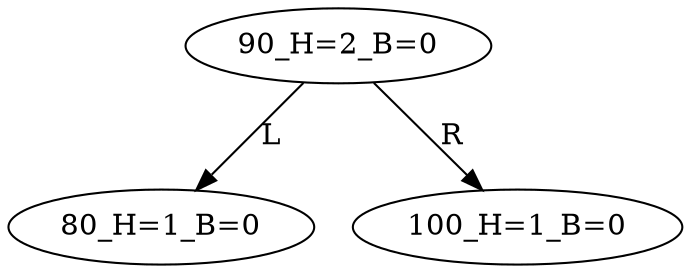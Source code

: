 digraph BiTreeDelete {
"90_H=2_B=0" -> {"80_H=1_B=0"} [label="L"]
"90_H=2_B=0" -> {"100_H=1_B=0"} [label="R"]
"90_H=2_B=0"
"80_H=1_B=0"
"100_H=1_B=0"
}
